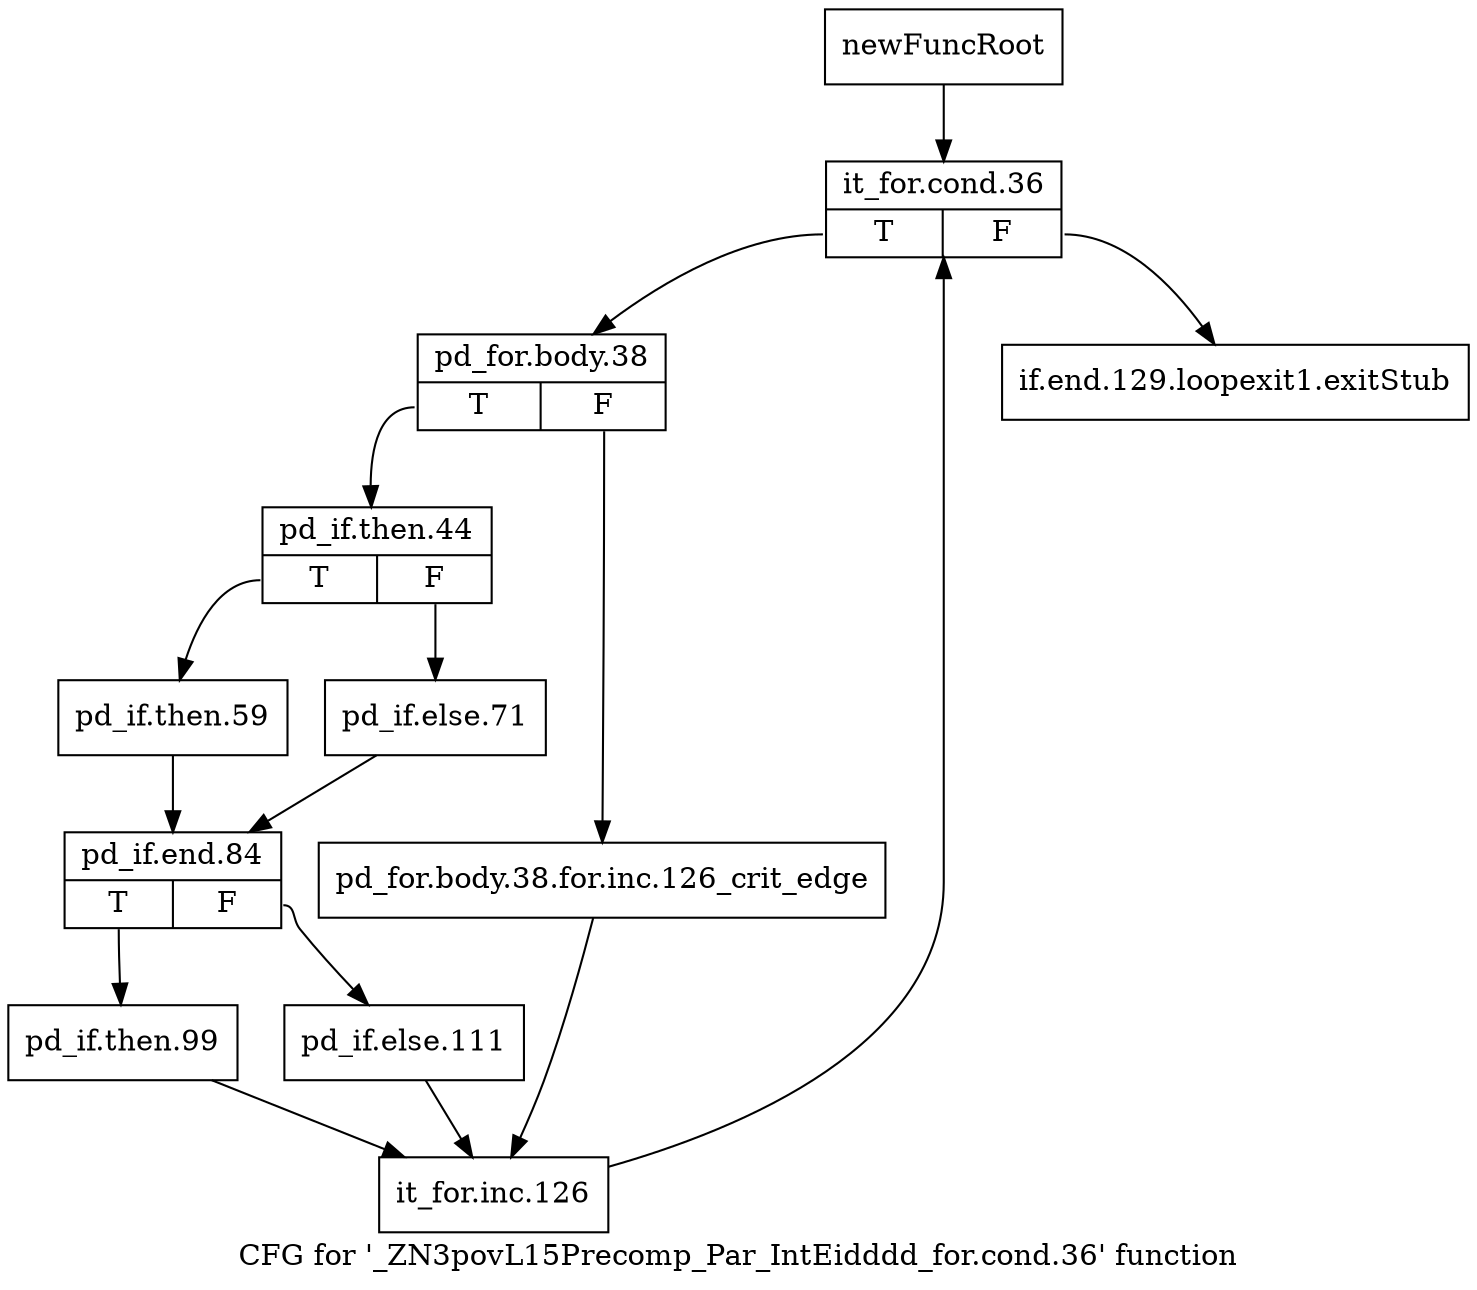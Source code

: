 digraph "CFG for '_ZN3povL15Precomp_Par_IntEidddd_for.cond.36' function" {
	label="CFG for '_ZN3povL15Precomp_Par_IntEidddd_for.cond.36' function";

	Node0x24679c0 [shape=record,label="{newFuncRoot}"];
	Node0x24679c0 -> Node0x2467a60;
	Node0x2467a10 [shape=record,label="{if.end.129.loopexit1.exitStub}"];
	Node0x2467a60 [shape=record,label="{it_for.cond.36|{<s0>T|<s1>F}}"];
	Node0x2467a60:s0 -> Node0x2467ab0;
	Node0x2467a60:s1 -> Node0x2467a10;
	Node0x2467ab0 [shape=record,label="{pd_for.body.38|{<s0>T|<s1>F}}"];
	Node0x2467ab0:s0 -> Node0x2467b50;
	Node0x2467ab0:s1 -> Node0x2467b00;
	Node0x2467b00 [shape=record,label="{pd_for.body.38.for.inc.126_crit_edge}"];
	Node0x2467b00 -> Node0x2467d30;
	Node0x2467b50 [shape=record,label="{pd_if.then.44|{<s0>T|<s1>F}}"];
	Node0x2467b50:s0 -> Node0x2467bf0;
	Node0x2467b50:s1 -> Node0x2467ba0;
	Node0x2467ba0 [shape=record,label="{pd_if.else.71}"];
	Node0x2467ba0 -> Node0x2467c40;
	Node0x2467bf0 [shape=record,label="{pd_if.then.59}"];
	Node0x2467bf0 -> Node0x2467c40;
	Node0x2467c40 [shape=record,label="{pd_if.end.84|{<s0>T|<s1>F}}"];
	Node0x2467c40:s0 -> Node0x2467ce0;
	Node0x2467c40:s1 -> Node0x2467c90;
	Node0x2467c90 [shape=record,label="{pd_if.else.111}"];
	Node0x2467c90 -> Node0x2467d30;
	Node0x2467ce0 [shape=record,label="{pd_if.then.99}"];
	Node0x2467ce0 -> Node0x2467d30;
	Node0x2467d30 [shape=record,label="{it_for.inc.126}"];
	Node0x2467d30 -> Node0x2467a60;
}
